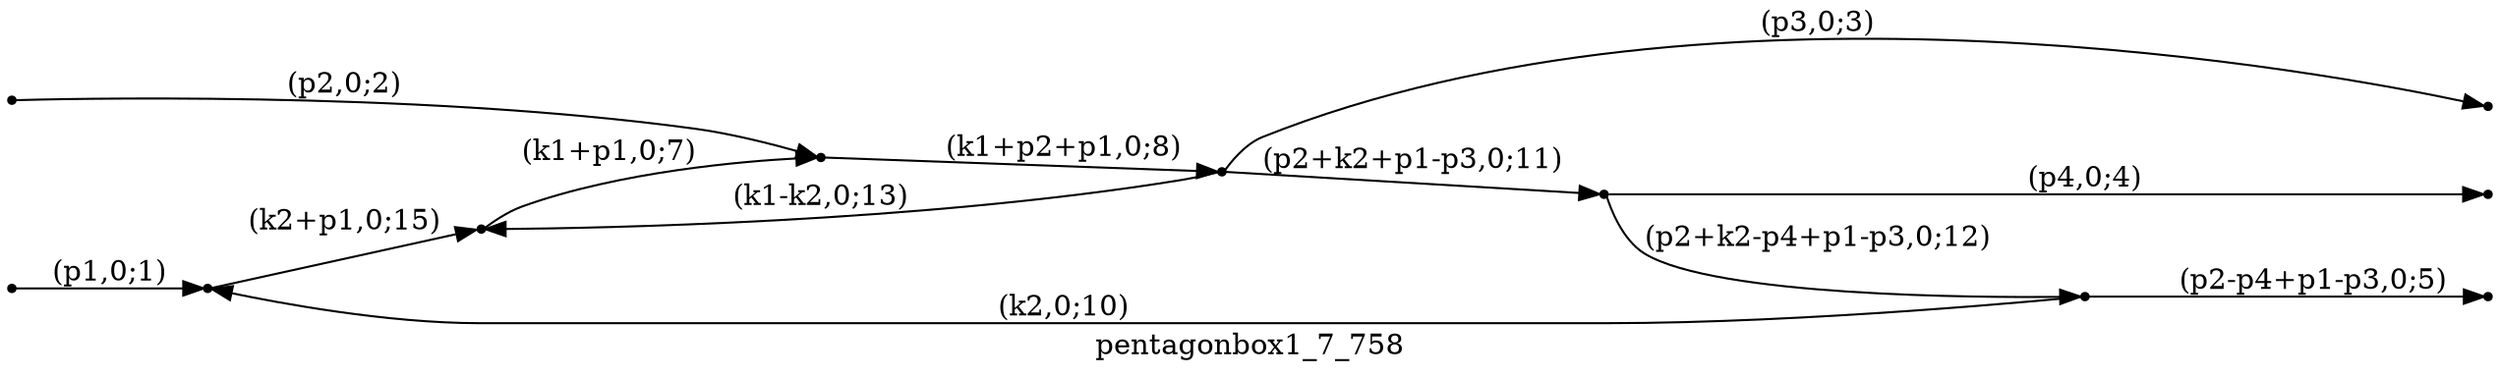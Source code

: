 digraph pentagonbox1_7_758 {
  label="pentagonbox1_7_758";
  rankdir="LR";
  subgraph edges {
    -1 -> 6 [label="(p1,0;1)"];
    -2 -> 1 [label="(p2,0;2)"];
    3 -> -3 [label="(p3,0;3)"];
    4 -> -4 [label="(p4,0;4)"];
    2 -> -5 [label="(p2-p4+p1-p3,0;5)"];
    5 -> 1 [label="(k1+p1,0;7)"];
    1 -> 3 [label="(k1+p2+p1,0;8)"];
    2 -> 6 [label="(k2,0;10)"];
    3 -> 4 [label="(p2+k2+p1-p3,0;11)"];
    4 -> 2 [label="(p2+k2-p4+p1-p3,0;12)"];
    3 -> 5 [label="(k1-k2,0;13)"];
    6 -> 5 [label="(k2+p1,0;15)"];
  }
  subgraph incoming { rank="source"; -1; -2; }
  subgraph outgoing { rank="sink"; -3; -4; -5; }
-5 [shape=point];
-4 [shape=point];
-3 [shape=point];
-2 [shape=point];
-1 [shape=point];
1 [shape=point];
2 [shape=point];
3 [shape=point];
4 [shape=point];
5 [shape=point];
6 [shape=point];
}


